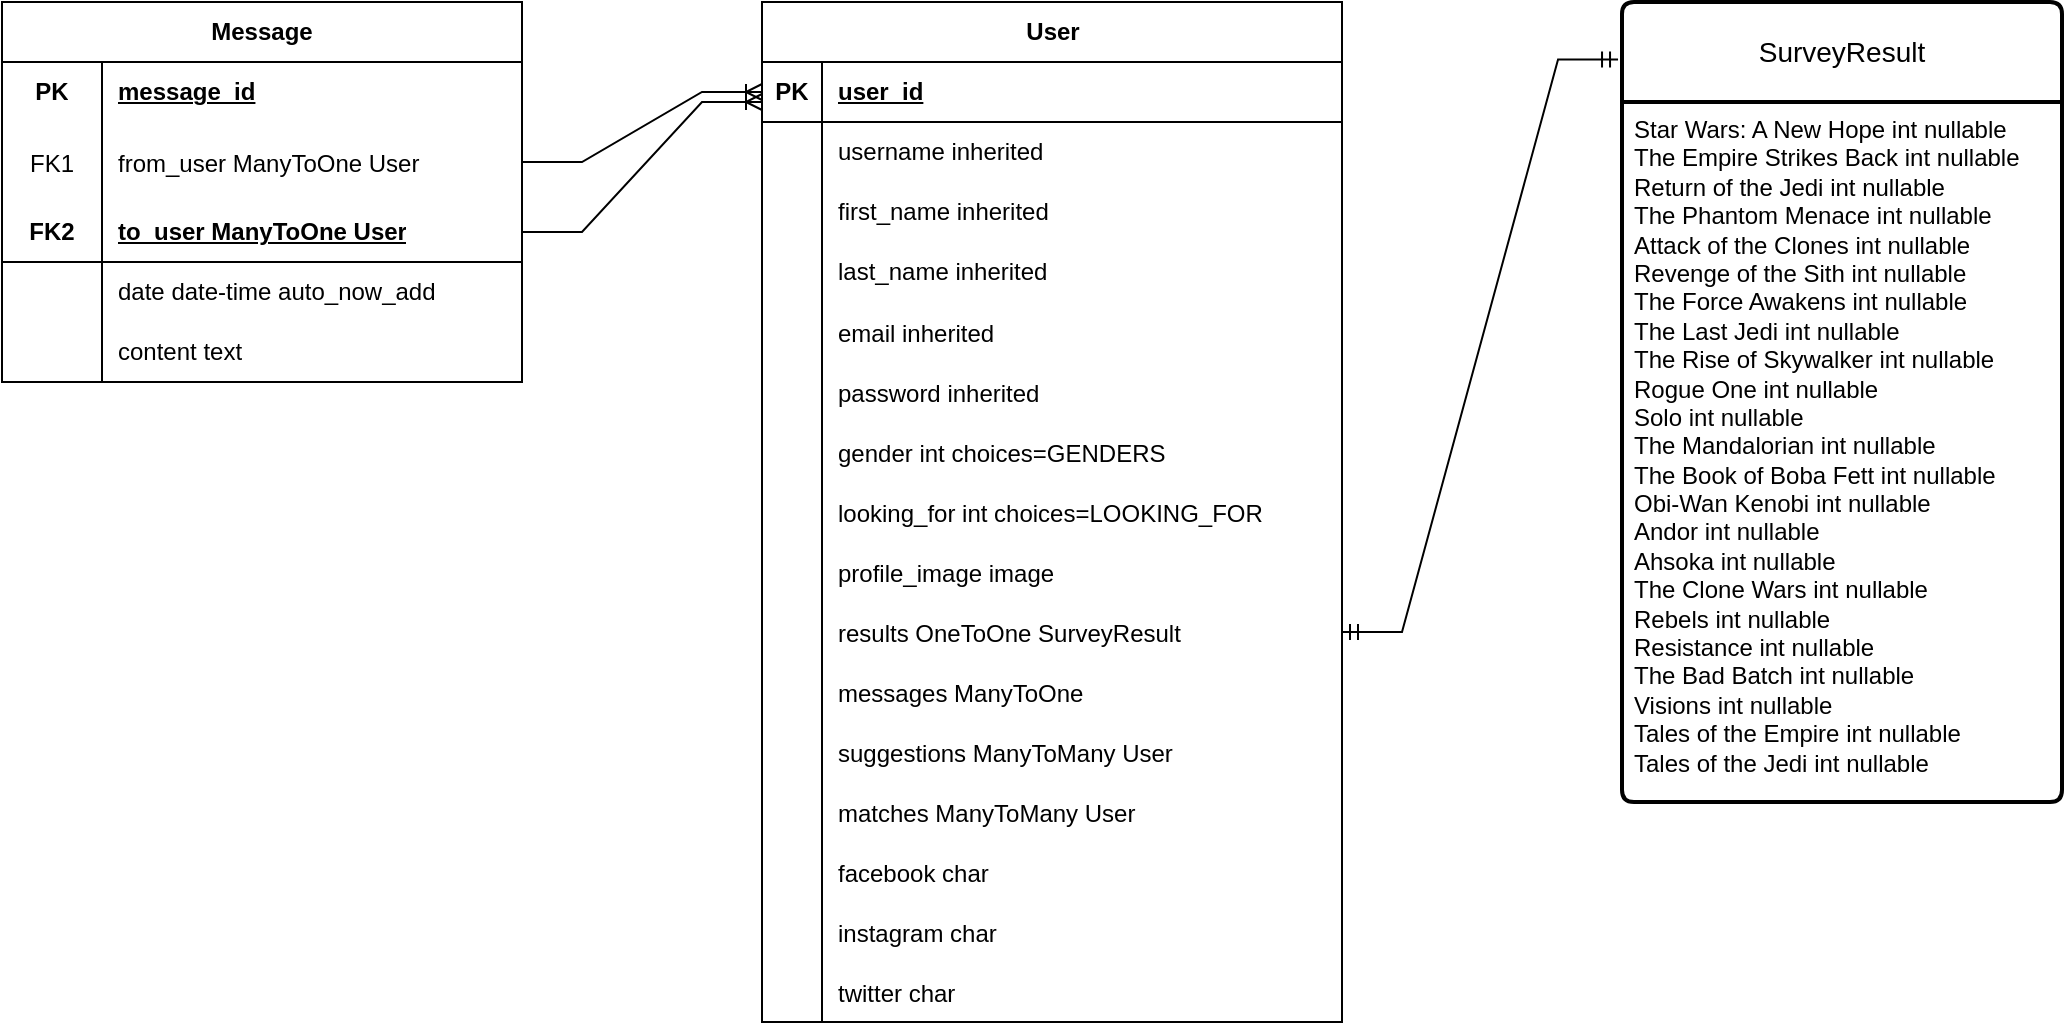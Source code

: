 <mxfile version="24.4.6" type="github">
  <diagram name="Page-1" id="7M-i5MnYyh6JKaDzocyO">
    <mxGraphModel dx="1709" dy="360" grid="1" gridSize="10" guides="1" tooltips="1" connect="1" arrows="1" fold="1" page="1" pageScale="1" pageWidth="850" pageHeight="1100" math="0" shadow="0">
      <root>
        <mxCell id="0" />
        <mxCell id="1" parent="0" />
        <mxCell id="abeJFfH322CnHRvHTo6n-42" value="" style="edgeStyle=entityRelationEdgeStyle;fontSize=12;html=1;endArrow=ERmandOne;startArrow=ERmandOne;rounded=0;entryX=-0.009;entryY=0.072;entryDx=0;entryDy=0;entryPerimeter=0;" edge="1" parent="1" source="abeJFfH322CnHRvHTo6n-39" target="abeJFfH322CnHRvHTo6n-63">
          <mxGeometry width="100" height="100" relative="1" as="geometry">
            <mxPoint x="-20" y="170" as="sourcePoint" />
            <mxPoint x="410" y="30" as="targetPoint" />
          </mxGeometry>
        </mxCell>
        <mxCell id="abeJFfH322CnHRvHTo6n-63" value="SurveyResult" style="swimlane;childLayout=stackLayout;horizontal=1;startSize=50;horizontalStack=0;rounded=1;fontSize=14;fontStyle=0;strokeWidth=2;resizeParent=0;resizeLast=1;shadow=0;dashed=0;align=center;arcSize=4;whiteSpace=wrap;html=1;" vertex="1" parent="1">
          <mxGeometry x="390" y="10" width="220" height="400" as="geometry" />
        </mxCell>
        <mxCell id="abeJFfH322CnHRvHTo6n-64" value="&lt;span style=&quot;text-align: center;&quot;&gt;Star Wars: A New Hope int nullable&lt;/span&gt;&lt;div&gt;&lt;span style=&quot;text-align: center;&quot;&gt;The Empire Strikes Back&lt;/span&gt;&lt;span style=&quot;text-align: center; background-color: initial;&quot;&gt;&amp;nbsp;&lt;/span&gt;&lt;span style=&quot;text-align: center; background-color: initial;&quot;&gt;int nullable&lt;/span&gt;&lt;/div&gt;&lt;div&gt;&lt;span style=&quot;text-align: center;&quot;&gt;Return of the Jedi&lt;/span&gt;&lt;span style=&quot;text-align: center; background-color: initial;&quot;&gt;&amp;nbsp;&lt;/span&gt;&lt;span style=&quot;text-align: center; background-color: initial;&quot;&gt;int nullable&lt;/span&gt;&lt;/div&gt;&lt;div&gt;&lt;span style=&quot;text-align: center;&quot;&gt;The Phantom Menace&lt;/span&gt;&lt;span style=&quot;text-align: center; background-color: initial;&quot;&gt;&amp;nbsp;&lt;/span&gt;&lt;span style=&quot;text-align: center; background-color: initial;&quot;&gt;int nullable&lt;/span&gt;&lt;/div&gt;&lt;div&gt;&lt;span style=&quot;text-align: center;&quot;&gt;Attack of the Clones&lt;/span&gt;&lt;span style=&quot;text-align: center; background-color: initial;&quot;&gt;&amp;nbsp;&lt;/span&gt;&lt;span style=&quot;text-align: center; background-color: initial;&quot;&gt;int nullable&lt;/span&gt;&lt;/div&gt;&lt;div&gt;&lt;span style=&quot;text-align: center;&quot;&gt;Revenge of the Sith&lt;/span&gt;&lt;span style=&quot;text-align: center; background-color: initial;&quot;&gt;&amp;nbsp;&lt;/span&gt;&lt;span style=&quot;text-align: center; background-color: initial;&quot;&gt;int nullable&lt;/span&gt;&lt;/div&gt;&lt;div&gt;&lt;span style=&quot;text-align: center;&quot;&gt;The Force Awakens&lt;/span&gt;&lt;span style=&quot;text-align: center; background-color: initial;&quot;&gt;&amp;nbsp;&lt;/span&gt;&lt;span style=&quot;text-align: center; background-color: initial;&quot;&gt;int nullable&lt;/span&gt;&lt;/div&gt;&lt;div&gt;&lt;span style=&quot;text-align: center;&quot;&gt;The Last Jedi&lt;/span&gt;&lt;span style=&quot;text-align: center; background-color: initial;&quot;&gt;&amp;nbsp;&lt;/span&gt;&lt;span style=&quot;text-align: center; background-color: initial;&quot;&gt;int nullable&lt;/span&gt;&lt;/div&gt;&lt;div&gt;&lt;span style=&quot;text-align: center;&quot;&gt;The Rise of Skywalker&lt;/span&gt;&lt;span style=&quot;text-align: center; background-color: initial;&quot;&gt;&amp;nbsp;&lt;/span&gt;&lt;span style=&quot;text-align: center; background-color: initial;&quot;&gt;int nullable&lt;/span&gt;&lt;/div&gt;&lt;div&gt;&lt;span style=&quot;text-align: center;&quot;&gt;Rogue One&lt;/span&gt;&lt;span style=&quot;text-align: center; background-color: initial;&quot;&gt;&amp;nbsp;&lt;/span&gt;&lt;span style=&quot;text-align: center; background-color: initial;&quot;&gt;int nullable&lt;/span&gt;&lt;/div&gt;&lt;div&gt;&lt;span style=&quot;text-align: center;&quot;&gt;Solo&lt;/span&gt;&lt;span style=&quot;text-align: center; background-color: initial;&quot;&gt;&amp;nbsp;&lt;/span&gt;&lt;span style=&quot;text-align: center; background-color: initial;&quot;&gt;int nullable&lt;/span&gt;&lt;/div&gt;&lt;div&gt;&lt;span style=&quot;text-align: center;&quot;&gt;The Mandalorian&lt;/span&gt;&lt;span style=&quot;text-align: center; background-color: initial;&quot;&gt;&amp;nbsp;&lt;/span&gt;&lt;span style=&quot;text-align: center; background-color: initial;&quot;&gt;int nullable&lt;/span&gt;&lt;/div&gt;&lt;div&gt;&lt;span style=&quot;text-align: center;&quot;&gt;The Book of Boba Fett&lt;/span&gt;&lt;span style=&quot;text-align: center; background-color: initial;&quot;&gt;&amp;nbsp;&lt;/span&gt;&lt;span style=&quot;text-align: center; background-color: initial;&quot;&gt;int nullable&lt;/span&gt;&lt;/div&gt;&lt;div&gt;&lt;span style=&quot;text-align: center;&quot;&gt;Obi-Wan Kenobi&lt;/span&gt;&lt;span style=&quot;text-align: center; background-color: initial;&quot;&gt;&amp;nbsp;&lt;/span&gt;&lt;span style=&quot;text-align: center; background-color: initial;&quot;&gt;int nullable&lt;/span&gt;&lt;/div&gt;&lt;div&gt;&lt;span style=&quot;text-align: center;&quot;&gt;Andor&lt;/span&gt;&lt;span style=&quot;text-align: center; background-color: initial;&quot;&gt;&amp;nbsp;&lt;/span&gt;&lt;span style=&quot;text-align: center; background-color: initial;&quot;&gt;int nullable&lt;/span&gt;&lt;/div&gt;&lt;div&gt;&lt;span style=&quot;text-align: center;&quot;&gt;Ahsoka&lt;/span&gt;&lt;span style=&quot;text-align: center; background-color: initial;&quot;&gt;&amp;nbsp;&lt;/span&gt;&lt;span style=&quot;text-align: center; background-color: initial;&quot;&gt;int nullable&lt;/span&gt;&lt;/div&gt;&lt;div&gt;&lt;span style=&quot;text-align: center;&quot;&gt;The Clone Wars&lt;/span&gt;&lt;span style=&quot;text-align: center; background-color: initial;&quot;&gt;&amp;nbsp;&lt;/span&gt;&lt;span style=&quot;text-align: center; background-color: initial;&quot;&gt;int nullable&lt;/span&gt;&lt;/div&gt;&lt;div&gt;&lt;span style=&quot;text-align: center;&quot;&gt;Rebels&lt;/span&gt;&lt;span style=&quot;text-align: center; background-color: initial;&quot;&gt;&amp;nbsp;&lt;/span&gt;&lt;span style=&quot;text-align: center; background-color: initial;&quot;&gt;int nullable&lt;/span&gt;&lt;/div&gt;&lt;div&gt;&lt;span style=&quot;text-align: center;&quot;&gt;Resistance&lt;/span&gt;&lt;span style=&quot;text-align: center; background-color: initial;&quot;&gt;&amp;nbsp;&lt;/span&gt;&lt;span style=&quot;text-align: center; background-color: initial;&quot;&gt;int nullable&lt;/span&gt;&lt;/div&gt;&lt;div&gt;&lt;span style=&quot;text-align: center;&quot;&gt;The Bad Batch&lt;/span&gt;&lt;span style=&quot;text-align: center; background-color: initial;&quot;&gt;&amp;nbsp;&lt;/span&gt;&lt;span style=&quot;text-align: center; background-color: initial;&quot;&gt;int nullable&lt;/span&gt;&lt;/div&gt;&lt;div&gt;&lt;span style=&quot;text-align: center;&quot;&gt;Visions&lt;/span&gt;&lt;span style=&quot;text-align: center; background-color: initial;&quot;&gt;&amp;nbsp;&lt;/span&gt;&lt;span style=&quot;text-align: center; background-color: initial;&quot;&gt;int nullable&lt;/span&gt;&lt;/div&gt;&lt;div&gt;&lt;span style=&quot;text-align: center;&quot;&gt;Tales of the Empire&lt;/span&gt;&lt;span style=&quot;text-align: center; background-color: initial;&quot;&gt;&amp;nbsp;&lt;/span&gt;&lt;span style=&quot;text-align: center; background-color: initial;&quot;&gt;int nullable&lt;/span&gt;&lt;/div&gt;&lt;div&gt;&lt;span style=&quot;text-align: center;&quot;&gt;Tales of the Jedi&lt;/span&gt;&lt;span style=&quot;text-align: center; background-color: initial;&quot;&gt;&amp;nbsp;&lt;/span&gt;&lt;span style=&quot;text-align: center; background-color: initial;&quot;&gt;int nullable&lt;/span&gt;&lt;/div&gt;" style="align=left;strokeColor=none;fillColor=none;spacingLeft=4;fontSize=12;verticalAlign=top;resizable=0;rotatable=0;part=1;html=1;" vertex="1" parent="abeJFfH322CnHRvHTo6n-63">
          <mxGeometry y="50" width="220" height="350" as="geometry" />
        </mxCell>
        <mxCell id="abeJFfH322CnHRvHTo6n-66" value="Message" style="shape=table;startSize=30;container=1;collapsible=1;childLayout=tableLayout;fixedRows=1;rowLines=0;fontStyle=1;align=center;resizeLast=1;html=1;whiteSpace=wrap;" vertex="1" parent="1">
          <mxGeometry x="-420" y="10" width="260" height="190" as="geometry" />
        </mxCell>
        <mxCell id="abeJFfH322CnHRvHTo6n-67" value="" style="shape=tableRow;horizontal=0;startSize=0;swimlaneHead=0;swimlaneBody=0;fillColor=none;collapsible=0;dropTarget=0;points=[[0,0.5],[1,0.5]];portConstraint=eastwest;top=0;left=0;right=0;bottom=0;html=1;" vertex="1" parent="abeJFfH322CnHRvHTo6n-66">
          <mxGeometry y="30" width="260" height="30" as="geometry" />
        </mxCell>
        <mxCell id="abeJFfH322CnHRvHTo6n-68" value="PK" style="shape=partialRectangle;connectable=0;fillColor=none;top=0;left=0;bottom=0;right=0;fontStyle=1;overflow=hidden;html=1;whiteSpace=wrap;" vertex="1" parent="abeJFfH322CnHRvHTo6n-67">
          <mxGeometry width="50" height="30" as="geometry">
            <mxRectangle width="50" height="30" as="alternateBounds" />
          </mxGeometry>
        </mxCell>
        <mxCell id="abeJFfH322CnHRvHTo6n-69" value="message_id" style="shape=partialRectangle;connectable=0;fillColor=none;top=0;left=0;bottom=0;right=0;align=left;spacingLeft=6;fontStyle=5;overflow=hidden;html=1;whiteSpace=wrap;" vertex="1" parent="abeJFfH322CnHRvHTo6n-67">
          <mxGeometry x="50" width="210" height="30" as="geometry">
            <mxRectangle width="210" height="30" as="alternateBounds" />
          </mxGeometry>
        </mxCell>
        <mxCell id="abeJFfH322CnHRvHTo6n-80" value="" style="shape=tableRow;horizontal=0;startSize=0;swimlaneHead=0;swimlaneBody=0;fillColor=none;collapsible=0;dropTarget=0;points=[[0,0.5],[1,0.5]];portConstraint=eastwest;top=0;left=0;right=0;bottom=0;" vertex="1" parent="abeJFfH322CnHRvHTo6n-66">
          <mxGeometry y="60" width="260" height="40" as="geometry" />
        </mxCell>
        <mxCell id="abeJFfH322CnHRvHTo6n-81" value="FK1" style="shape=partialRectangle;connectable=0;fillColor=none;top=0;left=0;bottom=0;right=0;editable=1;overflow=hidden;" vertex="1" parent="abeJFfH322CnHRvHTo6n-80">
          <mxGeometry width="50" height="40" as="geometry">
            <mxRectangle width="50" height="40" as="alternateBounds" />
          </mxGeometry>
        </mxCell>
        <mxCell id="abeJFfH322CnHRvHTo6n-82" value="from_user ManyToOne User" style="shape=partialRectangle;connectable=0;fillColor=none;top=0;left=0;bottom=0;right=0;align=left;spacingLeft=6;overflow=hidden;" vertex="1" parent="abeJFfH322CnHRvHTo6n-80">
          <mxGeometry x="50" width="210" height="40" as="geometry">
            <mxRectangle width="210" height="40" as="alternateBounds" />
          </mxGeometry>
        </mxCell>
        <mxCell id="abeJFfH322CnHRvHTo6n-70" value="" style="shape=tableRow;horizontal=0;startSize=0;swimlaneHead=0;swimlaneBody=0;fillColor=none;collapsible=0;dropTarget=0;points=[[0,0.5],[1,0.5]];portConstraint=eastwest;top=0;left=0;right=0;bottom=1;html=1;" vertex="1" parent="abeJFfH322CnHRvHTo6n-66">
          <mxGeometry y="100" width="260" height="30" as="geometry" />
        </mxCell>
        <mxCell id="abeJFfH322CnHRvHTo6n-71" value="FK2" style="shape=partialRectangle;connectable=0;fillColor=none;top=0;left=0;bottom=0;right=0;fontStyle=1;overflow=hidden;html=1;whiteSpace=wrap;" vertex="1" parent="abeJFfH322CnHRvHTo6n-70">
          <mxGeometry width="50" height="30" as="geometry">
            <mxRectangle width="50" height="30" as="alternateBounds" />
          </mxGeometry>
        </mxCell>
        <mxCell id="abeJFfH322CnHRvHTo6n-72" value="to_user ManyToOne User" style="shape=partialRectangle;connectable=0;fillColor=none;top=0;left=0;bottom=0;right=0;align=left;spacingLeft=6;fontStyle=5;overflow=hidden;html=1;whiteSpace=wrap;" vertex="1" parent="abeJFfH322CnHRvHTo6n-70">
          <mxGeometry x="50" width="210" height="30" as="geometry">
            <mxRectangle width="210" height="30" as="alternateBounds" />
          </mxGeometry>
        </mxCell>
        <mxCell id="abeJFfH322CnHRvHTo6n-73" value="" style="shape=tableRow;horizontal=0;startSize=0;swimlaneHead=0;swimlaneBody=0;fillColor=none;collapsible=0;dropTarget=0;points=[[0,0.5],[1,0.5]];portConstraint=eastwest;top=0;left=0;right=0;bottom=0;html=1;" vertex="1" parent="abeJFfH322CnHRvHTo6n-66">
          <mxGeometry y="130" width="260" height="30" as="geometry" />
        </mxCell>
        <mxCell id="abeJFfH322CnHRvHTo6n-74" value="" style="shape=partialRectangle;connectable=0;fillColor=none;top=0;left=0;bottom=0;right=0;editable=1;overflow=hidden;html=1;whiteSpace=wrap;" vertex="1" parent="abeJFfH322CnHRvHTo6n-73">
          <mxGeometry width="50" height="30" as="geometry">
            <mxRectangle width="50" height="30" as="alternateBounds" />
          </mxGeometry>
        </mxCell>
        <mxCell id="abeJFfH322CnHRvHTo6n-75" value="date date-time auto_now_add" style="shape=partialRectangle;connectable=0;fillColor=none;top=0;left=0;bottom=0;right=0;align=left;spacingLeft=6;overflow=hidden;html=1;whiteSpace=wrap;" vertex="1" parent="abeJFfH322CnHRvHTo6n-73">
          <mxGeometry x="50" width="210" height="30" as="geometry">
            <mxRectangle width="210" height="30" as="alternateBounds" />
          </mxGeometry>
        </mxCell>
        <mxCell id="abeJFfH322CnHRvHTo6n-76" value="" style="shape=tableRow;horizontal=0;startSize=0;swimlaneHead=0;swimlaneBody=0;fillColor=none;collapsible=0;dropTarget=0;points=[[0,0.5],[1,0.5]];portConstraint=eastwest;top=0;left=0;right=0;bottom=0;html=1;" vertex="1" parent="abeJFfH322CnHRvHTo6n-66">
          <mxGeometry y="160" width="260" height="30" as="geometry" />
        </mxCell>
        <mxCell id="abeJFfH322CnHRvHTo6n-77" value="" style="shape=partialRectangle;connectable=0;fillColor=none;top=0;left=0;bottom=0;right=0;editable=1;overflow=hidden;html=1;whiteSpace=wrap;" vertex="1" parent="abeJFfH322CnHRvHTo6n-76">
          <mxGeometry width="50" height="30" as="geometry">
            <mxRectangle width="50" height="30" as="alternateBounds" />
          </mxGeometry>
        </mxCell>
        <mxCell id="abeJFfH322CnHRvHTo6n-78" value="content text" style="shape=partialRectangle;connectable=0;fillColor=none;top=0;left=0;bottom=0;right=0;align=left;spacingLeft=6;overflow=hidden;html=1;whiteSpace=wrap;" vertex="1" parent="abeJFfH322CnHRvHTo6n-76">
          <mxGeometry x="50" width="210" height="30" as="geometry">
            <mxRectangle width="210" height="30" as="alternateBounds" />
          </mxGeometry>
        </mxCell>
        <mxCell id="abeJFfH322CnHRvHTo6n-6" value="User" style="shape=table;startSize=30;container=1;collapsible=1;childLayout=tableLayout;fixedRows=1;rowLines=0;fontStyle=1;align=center;resizeLast=1;html=1;" vertex="1" parent="1">
          <mxGeometry x="-40" y="10" width="290" height="510" as="geometry" />
        </mxCell>
        <mxCell id="abeJFfH322CnHRvHTo6n-7" value="" style="shape=tableRow;horizontal=0;startSize=0;swimlaneHead=0;swimlaneBody=0;fillColor=none;collapsible=0;dropTarget=0;points=[[0,0.5],[1,0.5]];portConstraint=eastwest;top=0;left=0;right=0;bottom=1;" vertex="1" parent="abeJFfH322CnHRvHTo6n-6">
          <mxGeometry y="30" width="290" height="30" as="geometry" />
        </mxCell>
        <mxCell id="abeJFfH322CnHRvHTo6n-8" value="PK" style="shape=partialRectangle;connectable=0;fillColor=none;top=0;left=0;bottom=0;right=0;fontStyle=1;overflow=hidden;whiteSpace=wrap;html=1;" vertex="1" parent="abeJFfH322CnHRvHTo6n-7">
          <mxGeometry width="30" height="30" as="geometry">
            <mxRectangle width="30" height="30" as="alternateBounds" />
          </mxGeometry>
        </mxCell>
        <mxCell id="abeJFfH322CnHRvHTo6n-9" value="user_id" style="shape=partialRectangle;connectable=0;fillColor=none;top=0;left=0;bottom=0;right=0;align=left;spacingLeft=6;fontStyle=5;overflow=hidden;whiteSpace=wrap;html=1;" vertex="1" parent="abeJFfH322CnHRvHTo6n-7">
          <mxGeometry x="30" width="260" height="30" as="geometry">
            <mxRectangle width="260" height="30" as="alternateBounds" />
          </mxGeometry>
        </mxCell>
        <mxCell id="abeJFfH322CnHRvHTo6n-10" value="" style="shape=tableRow;horizontal=0;startSize=0;swimlaneHead=0;swimlaneBody=0;fillColor=none;collapsible=0;dropTarget=0;points=[[0,0.5],[1,0.5]];portConstraint=eastwest;top=0;left=0;right=0;bottom=0;" vertex="1" parent="abeJFfH322CnHRvHTo6n-6">
          <mxGeometry y="60" width="290" height="30" as="geometry" />
        </mxCell>
        <mxCell id="abeJFfH322CnHRvHTo6n-11" value="" style="shape=partialRectangle;connectable=0;fillColor=none;top=0;left=0;bottom=0;right=0;editable=1;overflow=hidden;whiteSpace=wrap;html=1;" vertex="1" parent="abeJFfH322CnHRvHTo6n-10">
          <mxGeometry width="30" height="30" as="geometry">
            <mxRectangle width="30" height="30" as="alternateBounds" />
          </mxGeometry>
        </mxCell>
        <mxCell id="abeJFfH322CnHRvHTo6n-12" value="&lt;div&gt;username inherited&lt;/div&gt;" style="shape=partialRectangle;connectable=0;fillColor=none;top=0;left=0;bottom=0;right=0;align=left;spacingLeft=6;overflow=hidden;whiteSpace=wrap;html=1;" vertex="1" parent="abeJFfH322CnHRvHTo6n-10">
          <mxGeometry x="30" width="260" height="30" as="geometry">
            <mxRectangle width="260" height="30" as="alternateBounds" />
          </mxGeometry>
        </mxCell>
        <mxCell id="abeJFfH322CnHRvHTo6n-13" value="" style="shape=tableRow;horizontal=0;startSize=0;swimlaneHead=0;swimlaneBody=0;fillColor=none;collapsible=0;dropTarget=0;points=[[0,0.5],[1,0.5]];portConstraint=eastwest;top=0;left=0;right=0;bottom=0;" vertex="1" parent="abeJFfH322CnHRvHTo6n-6">
          <mxGeometry y="90" width="290" height="30" as="geometry" />
        </mxCell>
        <mxCell id="abeJFfH322CnHRvHTo6n-14" value="" style="shape=partialRectangle;connectable=0;fillColor=none;top=0;left=0;bottom=0;right=0;editable=1;overflow=hidden;whiteSpace=wrap;html=1;" vertex="1" parent="abeJFfH322CnHRvHTo6n-13">
          <mxGeometry width="30" height="30" as="geometry">
            <mxRectangle width="30" height="30" as="alternateBounds" />
          </mxGeometry>
        </mxCell>
        <mxCell id="abeJFfH322CnHRvHTo6n-15" value="first_name inherited" style="shape=partialRectangle;connectable=0;fillColor=none;top=0;left=0;bottom=0;right=0;align=left;spacingLeft=6;overflow=hidden;whiteSpace=wrap;html=1;" vertex="1" parent="abeJFfH322CnHRvHTo6n-13">
          <mxGeometry x="30" width="260" height="30" as="geometry">
            <mxRectangle width="260" height="30" as="alternateBounds" />
          </mxGeometry>
        </mxCell>
        <mxCell id="abeJFfH322CnHRvHTo6n-16" value="" style="shape=tableRow;horizontal=0;startSize=0;swimlaneHead=0;swimlaneBody=0;fillColor=none;collapsible=0;dropTarget=0;points=[[0,0.5],[1,0.5]];portConstraint=eastwest;top=0;left=0;right=0;bottom=0;" vertex="1" parent="abeJFfH322CnHRvHTo6n-6">
          <mxGeometry y="120" width="290" height="30" as="geometry" />
        </mxCell>
        <mxCell id="abeJFfH322CnHRvHTo6n-17" value="" style="shape=partialRectangle;connectable=0;fillColor=none;top=0;left=0;bottom=0;right=0;editable=1;overflow=hidden;whiteSpace=wrap;html=1;" vertex="1" parent="abeJFfH322CnHRvHTo6n-16">
          <mxGeometry width="30" height="30" as="geometry">
            <mxRectangle width="30" height="30" as="alternateBounds" />
          </mxGeometry>
        </mxCell>
        <mxCell id="abeJFfH322CnHRvHTo6n-18" value="last_name inherited" style="shape=partialRectangle;connectable=0;fillColor=none;top=0;left=0;bottom=0;right=0;align=left;spacingLeft=6;overflow=hidden;whiteSpace=wrap;html=1;" vertex="1" parent="abeJFfH322CnHRvHTo6n-16">
          <mxGeometry x="30" width="260" height="30" as="geometry">
            <mxRectangle width="260" height="30" as="alternateBounds" />
          </mxGeometry>
        </mxCell>
        <mxCell id="abeJFfH322CnHRvHTo6n-23" value="" style="shape=tableRow;horizontal=0;startSize=0;swimlaneHead=0;swimlaneBody=0;fillColor=none;collapsible=0;dropTarget=0;points=[[0,0.5],[1,0.5]];portConstraint=eastwest;top=0;left=0;right=0;bottom=0;" vertex="1" parent="abeJFfH322CnHRvHTo6n-6">
          <mxGeometry y="150" width="290" height="30" as="geometry" />
        </mxCell>
        <mxCell id="abeJFfH322CnHRvHTo6n-24" value="" style="shape=partialRectangle;connectable=0;fillColor=none;top=0;left=0;bottom=0;right=0;editable=1;overflow=hidden;" vertex="1" parent="abeJFfH322CnHRvHTo6n-23">
          <mxGeometry width="30" height="30" as="geometry">
            <mxRectangle width="30" height="30" as="alternateBounds" />
          </mxGeometry>
        </mxCell>
        <mxCell id="abeJFfH322CnHRvHTo6n-25" value="email inherited" style="shape=partialRectangle;connectable=0;fillColor=none;top=0;left=0;bottom=0;right=0;align=left;spacingLeft=6;overflow=hidden;" vertex="1" parent="abeJFfH322CnHRvHTo6n-23">
          <mxGeometry x="30" width="260" height="30" as="geometry">
            <mxRectangle width="260" height="30" as="alternateBounds" />
          </mxGeometry>
        </mxCell>
        <mxCell id="abeJFfH322CnHRvHTo6n-26" value="" style="shape=tableRow;horizontal=0;startSize=0;swimlaneHead=0;swimlaneBody=0;fillColor=none;collapsible=0;dropTarget=0;points=[[0,0.5],[1,0.5]];portConstraint=eastwest;top=0;left=0;right=0;bottom=0;" vertex="1" parent="abeJFfH322CnHRvHTo6n-6">
          <mxGeometry y="180" width="290" height="30" as="geometry" />
        </mxCell>
        <mxCell id="abeJFfH322CnHRvHTo6n-27" value="" style="shape=partialRectangle;connectable=0;fillColor=none;top=0;left=0;bottom=0;right=0;editable=1;overflow=hidden;" vertex="1" parent="abeJFfH322CnHRvHTo6n-26">
          <mxGeometry width="30" height="30" as="geometry">
            <mxRectangle width="30" height="30" as="alternateBounds" />
          </mxGeometry>
        </mxCell>
        <mxCell id="abeJFfH322CnHRvHTo6n-28" value="password inherited" style="shape=partialRectangle;connectable=0;fillColor=none;top=0;left=0;bottom=0;right=0;align=left;spacingLeft=6;overflow=hidden;" vertex="1" parent="abeJFfH322CnHRvHTo6n-26">
          <mxGeometry x="30" width="260" height="30" as="geometry">
            <mxRectangle width="260" height="30" as="alternateBounds" />
          </mxGeometry>
        </mxCell>
        <mxCell id="abeJFfH322CnHRvHTo6n-29" value="" style="shape=tableRow;horizontal=0;startSize=0;swimlaneHead=0;swimlaneBody=0;fillColor=none;collapsible=0;dropTarget=0;points=[[0,0.5],[1,0.5]];portConstraint=eastwest;top=0;left=0;right=0;bottom=0;" vertex="1" parent="abeJFfH322CnHRvHTo6n-6">
          <mxGeometry y="210" width="290" height="30" as="geometry" />
        </mxCell>
        <mxCell id="abeJFfH322CnHRvHTo6n-30" value="" style="shape=partialRectangle;connectable=0;fillColor=none;top=0;left=0;bottom=0;right=0;editable=1;overflow=hidden;" vertex="1" parent="abeJFfH322CnHRvHTo6n-29">
          <mxGeometry width="30" height="30" as="geometry">
            <mxRectangle width="30" height="30" as="alternateBounds" />
          </mxGeometry>
        </mxCell>
        <mxCell id="abeJFfH322CnHRvHTo6n-31" value="gender int choices=GENDERS" style="shape=partialRectangle;connectable=0;fillColor=none;top=0;left=0;bottom=0;right=0;align=left;spacingLeft=6;overflow=hidden;" vertex="1" parent="abeJFfH322CnHRvHTo6n-29">
          <mxGeometry x="30" width="260" height="30" as="geometry">
            <mxRectangle width="260" height="30" as="alternateBounds" />
          </mxGeometry>
        </mxCell>
        <mxCell id="abeJFfH322CnHRvHTo6n-32" value="" style="shape=tableRow;horizontal=0;startSize=0;swimlaneHead=0;swimlaneBody=0;fillColor=none;collapsible=0;dropTarget=0;points=[[0,0.5],[1,0.5]];portConstraint=eastwest;top=0;left=0;right=0;bottom=0;" vertex="1" parent="abeJFfH322CnHRvHTo6n-6">
          <mxGeometry y="240" width="290" height="30" as="geometry" />
        </mxCell>
        <mxCell id="abeJFfH322CnHRvHTo6n-33" value="" style="shape=partialRectangle;connectable=0;fillColor=none;top=0;left=0;bottom=0;right=0;editable=1;overflow=hidden;" vertex="1" parent="abeJFfH322CnHRvHTo6n-32">
          <mxGeometry width="30" height="30" as="geometry">
            <mxRectangle width="30" height="30" as="alternateBounds" />
          </mxGeometry>
        </mxCell>
        <mxCell id="abeJFfH322CnHRvHTo6n-34" value="looking_for int choices=LOOKING_FOR" style="shape=partialRectangle;connectable=0;fillColor=none;top=0;left=0;bottom=0;right=0;align=left;spacingLeft=6;overflow=hidden;" vertex="1" parent="abeJFfH322CnHRvHTo6n-32">
          <mxGeometry x="30" width="260" height="30" as="geometry">
            <mxRectangle width="260" height="30" as="alternateBounds" />
          </mxGeometry>
        </mxCell>
        <mxCell id="abeJFfH322CnHRvHTo6n-36" value="" style="shape=tableRow;horizontal=0;startSize=0;swimlaneHead=0;swimlaneBody=0;fillColor=none;collapsible=0;dropTarget=0;points=[[0,0.5],[1,0.5]];portConstraint=eastwest;top=0;left=0;right=0;bottom=0;" vertex="1" parent="abeJFfH322CnHRvHTo6n-6">
          <mxGeometry y="270" width="290" height="30" as="geometry" />
        </mxCell>
        <mxCell id="abeJFfH322CnHRvHTo6n-37" value="" style="shape=partialRectangle;connectable=0;fillColor=none;top=0;left=0;bottom=0;right=0;editable=1;overflow=hidden;" vertex="1" parent="abeJFfH322CnHRvHTo6n-36">
          <mxGeometry width="30" height="30" as="geometry">
            <mxRectangle width="30" height="30" as="alternateBounds" />
          </mxGeometry>
        </mxCell>
        <mxCell id="abeJFfH322CnHRvHTo6n-38" value="profile_image image" style="shape=partialRectangle;connectable=0;fillColor=none;top=0;left=0;bottom=0;right=0;align=left;spacingLeft=6;overflow=hidden;" vertex="1" parent="abeJFfH322CnHRvHTo6n-36">
          <mxGeometry x="30" width="260" height="30" as="geometry">
            <mxRectangle width="260" height="30" as="alternateBounds" />
          </mxGeometry>
        </mxCell>
        <mxCell id="abeJFfH322CnHRvHTo6n-39" value="" style="shape=tableRow;horizontal=0;startSize=0;swimlaneHead=0;swimlaneBody=0;fillColor=none;collapsible=0;dropTarget=0;points=[[0,0.5],[1,0.5]];portConstraint=eastwest;top=0;left=0;right=0;bottom=0;" vertex="1" parent="abeJFfH322CnHRvHTo6n-6">
          <mxGeometry y="300" width="290" height="30" as="geometry" />
        </mxCell>
        <mxCell id="abeJFfH322CnHRvHTo6n-40" value="" style="shape=partialRectangle;connectable=0;fillColor=none;top=0;left=0;bottom=0;right=0;editable=1;overflow=hidden;" vertex="1" parent="abeJFfH322CnHRvHTo6n-39">
          <mxGeometry width="30" height="30" as="geometry">
            <mxRectangle width="30" height="30" as="alternateBounds" />
          </mxGeometry>
        </mxCell>
        <mxCell id="abeJFfH322CnHRvHTo6n-41" value="results OneToOne SurveyResult" style="shape=partialRectangle;connectable=0;fillColor=none;top=0;left=0;bottom=0;right=0;align=left;spacingLeft=6;overflow=hidden;" vertex="1" parent="abeJFfH322CnHRvHTo6n-39">
          <mxGeometry x="30" width="260" height="30" as="geometry">
            <mxRectangle width="260" height="30" as="alternateBounds" />
          </mxGeometry>
        </mxCell>
        <mxCell id="abeJFfH322CnHRvHTo6n-85" value="" style="shape=tableRow;horizontal=0;startSize=0;swimlaneHead=0;swimlaneBody=0;fillColor=none;collapsible=0;dropTarget=0;points=[[0,0.5],[1,0.5]];portConstraint=eastwest;top=0;left=0;right=0;bottom=0;" vertex="1" parent="abeJFfH322CnHRvHTo6n-6">
          <mxGeometry y="330" width="290" height="30" as="geometry" />
        </mxCell>
        <mxCell id="abeJFfH322CnHRvHTo6n-86" value="" style="shape=partialRectangle;connectable=0;fillColor=none;top=0;left=0;bottom=0;right=0;editable=1;overflow=hidden;" vertex="1" parent="abeJFfH322CnHRvHTo6n-85">
          <mxGeometry width="30" height="30" as="geometry">
            <mxRectangle width="30" height="30" as="alternateBounds" />
          </mxGeometry>
        </mxCell>
        <mxCell id="abeJFfH322CnHRvHTo6n-87" value="messages ManyToOne" style="shape=partialRectangle;connectable=0;fillColor=none;top=0;left=0;bottom=0;right=0;align=left;spacingLeft=6;overflow=hidden;" vertex="1" parent="abeJFfH322CnHRvHTo6n-85">
          <mxGeometry x="30" width="260" height="30" as="geometry">
            <mxRectangle width="260" height="30" as="alternateBounds" />
          </mxGeometry>
        </mxCell>
        <mxCell id="abeJFfH322CnHRvHTo6n-43" value="" style="shape=tableRow;horizontal=0;startSize=0;swimlaneHead=0;swimlaneBody=0;fillColor=none;collapsible=0;dropTarget=0;points=[[0,0.5],[1,0.5]];portConstraint=eastwest;top=0;left=0;right=0;bottom=0;" vertex="1" parent="abeJFfH322CnHRvHTo6n-6">
          <mxGeometry y="360" width="290" height="30" as="geometry" />
        </mxCell>
        <mxCell id="abeJFfH322CnHRvHTo6n-44" value="" style="shape=partialRectangle;connectable=0;fillColor=none;top=0;left=0;bottom=0;right=0;editable=1;overflow=hidden;" vertex="1" parent="abeJFfH322CnHRvHTo6n-43">
          <mxGeometry width="30" height="30" as="geometry">
            <mxRectangle width="30" height="30" as="alternateBounds" />
          </mxGeometry>
        </mxCell>
        <mxCell id="abeJFfH322CnHRvHTo6n-45" value="suggestions ManyToMany User" style="shape=partialRectangle;connectable=0;fillColor=none;top=0;left=0;bottom=0;right=0;align=left;spacingLeft=6;overflow=hidden;" vertex="1" parent="abeJFfH322CnHRvHTo6n-43">
          <mxGeometry x="30" width="260" height="30" as="geometry">
            <mxRectangle width="260" height="30" as="alternateBounds" />
          </mxGeometry>
        </mxCell>
        <mxCell id="abeJFfH322CnHRvHTo6n-46" value="" style="shape=tableRow;horizontal=0;startSize=0;swimlaneHead=0;swimlaneBody=0;fillColor=none;collapsible=0;dropTarget=0;points=[[0,0.5],[1,0.5]];portConstraint=eastwest;top=0;left=0;right=0;bottom=0;" vertex="1" parent="abeJFfH322CnHRvHTo6n-6">
          <mxGeometry y="390" width="290" height="30" as="geometry" />
        </mxCell>
        <mxCell id="abeJFfH322CnHRvHTo6n-47" value="" style="shape=partialRectangle;connectable=0;fillColor=none;top=0;left=0;bottom=0;right=0;editable=1;overflow=hidden;" vertex="1" parent="abeJFfH322CnHRvHTo6n-46">
          <mxGeometry width="30" height="30" as="geometry">
            <mxRectangle width="30" height="30" as="alternateBounds" />
          </mxGeometry>
        </mxCell>
        <mxCell id="abeJFfH322CnHRvHTo6n-48" value="matches ManyToMany User" style="shape=partialRectangle;connectable=0;fillColor=none;top=0;left=0;bottom=0;right=0;align=left;spacingLeft=6;overflow=hidden;" vertex="1" parent="abeJFfH322CnHRvHTo6n-46">
          <mxGeometry x="30" width="260" height="30" as="geometry">
            <mxRectangle width="260" height="30" as="alternateBounds" />
          </mxGeometry>
        </mxCell>
        <mxCell id="abeJFfH322CnHRvHTo6n-49" value="" style="shape=tableRow;horizontal=0;startSize=0;swimlaneHead=0;swimlaneBody=0;fillColor=none;collapsible=0;dropTarget=0;points=[[0,0.5],[1,0.5]];portConstraint=eastwest;top=0;left=0;right=0;bottom=0;" vertex="1" parent="abeJFfH322CnHRvHTo6n-6">
          <mxGeometry y="420" width="290" height="30" as="geometry" />
        </mxCell>
        <mxCell id="abeJFfH322CnHRvHTo6n-50" value="" style="shape=partialRectangle;connectable=0;fillColor=none;top=0;left=0;bottom=0;right=0;editable=1;overflow=hidden;" vertex="1" parent="abeJFfH322CnHRvHTo6n-49">
          <mxGeometry width="30" height="30" as="geometry">
            <mxRectangle width="30" height="30" as="alternateBounds" />
          </mxGeometry>
        </mxCell>
        <mxCell id="abeJFfH322CnHRvHTo6n-51" value="facebook char" style="shape=partialRectangle;connectable=0;fillColor=none;top=0;left=0;bottom=0;right=0;align=left;spacingLeft=6;overflow=hidden;" vertex="1" parent="abeJFfH322CnHRvHTo6n-49">
          <mxGeometry x="30" width="260" height="30" as="geometry">
            <mxRectangle width="260" height="30" as="alternateBounds" />
          </mxGeometry>
        </mxCell>
        <mxCell id="abeJFfH322CnHRvHTo6n-52" value="" style="shape=tableRow;horizontal=0;startSize=0;swimlaneHead=0;swimlaneBody=0;fillColor=none;collapsible=0;dropTarget=0;points=[[0,0.5],[1,0.5]];portConstraint=eastwest;top=0;left=0;right=0;bottom=0;" vertex="1" parent="abeJFfH322CnHRvHTo6n-6">
          <mxGeometry y="450" width="290" height="30" as="geometry" />
        </mxCell>
        <mxCell id="abeJFfH322CnHRvHTo6n-53" value="" style="shape=partialRectangle;connectable=0;fillColor=none;top=0;left=0;bottom=0;right=0;editable=1;overflow=hidden;" vertex="1" parent="abeJFfH322CnHRvHTo6n-52">
          <mxGeometry width="30" height="30" as="geometry">
            <mxRectangle width="30" height="30" as="alternateBounds" />
          </mxGeometry>
        </mxCell>
        <mxCell id="abeJFfH322CnHRvHTo6n-54" value="instagram char" style="shape=partialRectangle;connectable=0;fillColor=none;top=0;left=0;bottom=0;right=0;align=left;spacingLeft=6;overflow=hidden;" vertex="1" parent="abeJFfH322CnHRvHTo6n-52">
          <mxGeometry x="30" width="260" height="30" as="geometry">
            <mxRectangle width="260" height="30" as="alternateBounds" />
          </mxGeometry>
        </mxCell>
        <mxCell id="abeJFfH322CnHRvHTo6n-55" value="" style="shape=tableRow;horizontal=0;startSize=0;swimlaneHead=0;swimlaneBody=0;fillColor=none;collapsible=0;dropTarget=0;points=[[0,0.5],[1,0.5]];portConstraint=eastwest;top=0;left=0;right=0;bottom=0;" vertex="1" parent="abeJFfH322CnHRvHTo6n-6">
          <mxGeometry y="480" width="290" height="30" as="geometry" />
        </mxCell>
        <mxCell id="abeJFfH322CnHRvHTo6n-56" value="" style="shape=partialRectangle;connectable=0;fillColor=none;top=0;left=0;bottom=0;right=0;editable=1;overflow=hidden;" vertex="1" parent="abeJFfH322CnHRvHTo6n-55">
          <mxGeometry width="30" height="30" as="geometry">
            <mxRectangle width="30" height="30" as="alternateBounds" />
          </mxGeometry>
        </mxCell>
        <mxCell id="abeJFfH322CnHRvHTo6n-57" value="twitter char" style="shape=partialRectangle;connectable=0;fillColor=none;top=0;left=0;bottom=0;right=0;align=left;spacingLeft=6;overflow=hidden;" vertex="1" parent="abeJFfH322CnHRvHTo6n-55">
          <mxGeometry x="30" width="260" height="30" as="geometry">
            <mxRectangle width="260" height="30" as="alternateBounds" />
          </mxGeometry>
        </mxCell>
        <mxCell id="abeJFfH322CnHRvHTo6n-89" value="" style="edgeStyle=entityRelationEdgeStyle;fontSize=12;html=1;endArrow=ERoneToMany;rounded=0;exitX=1;exitY=0.5;exitDx=0;exitDy=0;" edge="1" parent="1" source="abeJFfH322CnHRvHTo6n-70">
          <mxGeometry width="100" height="100" relative="1" as="geometry">
            <mxPoint x="-140" y="130" as="sourcePoint" />
            <mxPoint x="-40" y="60" as="targetPoint" />
          </mxGeometry>
        </mxCell>
        <mxCell id="abeJFfH322CnHRvHTo6n-90" value="" style="edgeStyle=entityRelationEdgeStyle;fontSize=12;html=1;endArrow=ERoneToMany;rounded=0;entryX=0;entryY=0.5;entryDx=0;entryDy=0;" edge="1" parent="1" target="abeJFfH322CnHRvHTo6n-7">
          <mxGeometry width="100" height="100" relative="1" as="geometry">
            <mxPoint x="-160" y="90" as="sourcePoint" />
            <mxPoint x="-60" y="-10" as="targetPoint" />
            <Array as="points">
              <mxPoint x="-170" y="-10" />
            </Array>
          </mxGeometry>
        </mxCell>
      </root>
    </mxGraphModel>
  </diagram>
</mxfile>
